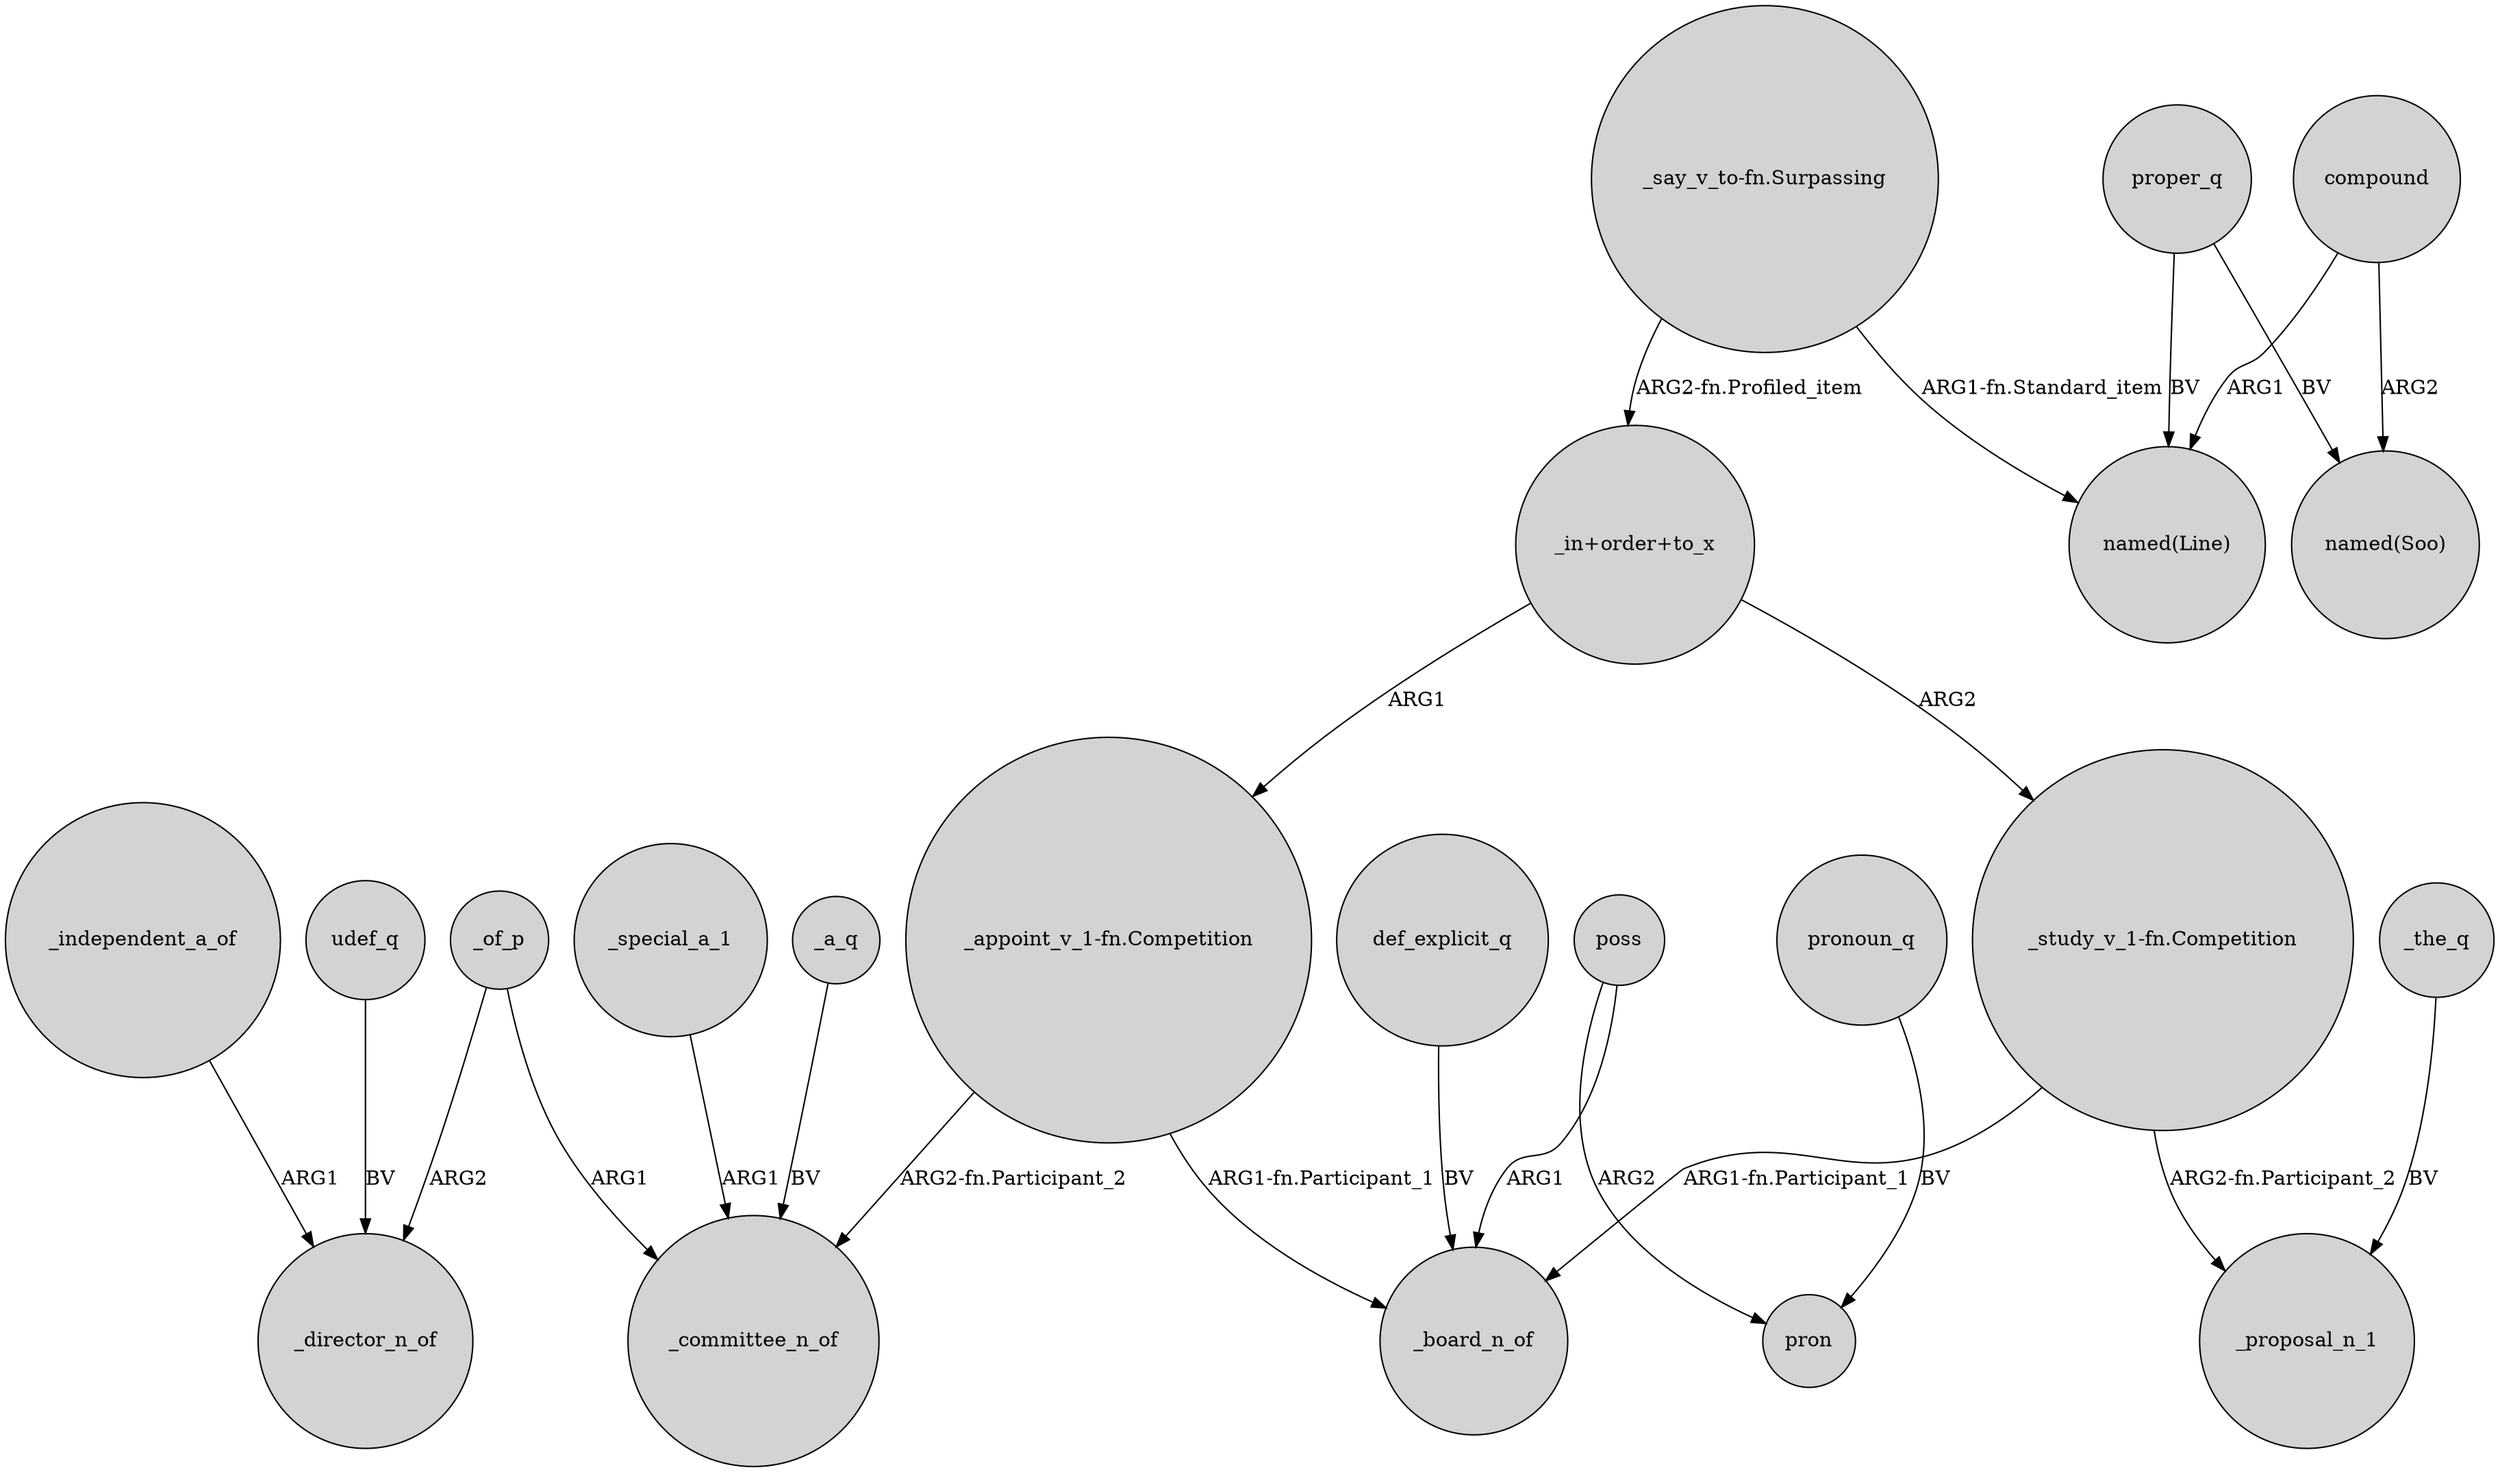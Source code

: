 digraph {
	node [shape=circle style=filled]
	udef_q -> _director_n_of [label=BV]
	compound -> "named(Line)" [label=ARG1]
	def_explicit_q -> _board_n_of [label=BV]
	_of_p -> _director_n_of [label=ARG2]
	_independent_a_of -> _director_n_of [label=ARG1]
	_the_q -> _proposal_n_1 [label=BV]
	"_say_v_to-fn.Surpassing" -> "named(Line)" [label="ARG1-fn.Standard_item"]
	_of_p -> _committee_n_of [label=ARG1]
	pronoun_q -> pron [label=BV]
	_special_a_1 -> _committee_n_of [label=ARG1]
	poss -> pron [label=ARG2]
	"_study_v_1-fn.Competition" -> _board_n_of [label="ARG1-fn.Participant_1"]
	_a_q -> _committee_n_of [label=BV]
	proper_q -> "named(Line)" [label=BV]
	"_in+order+to_x" -> "_appoint_v_1-fn.Competition" [label=ARG1]
	poss -> _board_n_of [label=ARG1]
	compound -> "named(Soo)" [label=ARG2]
	"_appoint_v_1-fn.Competition" -> _committee_n_of [label="ARG2-fn.Participant_2"]
	proper_q -> "named(Soo)" [label=BV]
	"_in+order+to_x" -> "_study_v_1-fn.Competition" [label=ARG2]
	"_appoint_v_1-fn.Competition" -> _board_n_of [label="ARG1-fn.Participant_1"]
	"_say_v_to-fn.Surpassing" -> "_in+order+to_x" [label="ARG2-fn.Profiled_item"]
	"_study_v_1-fn.Competition" -> _proposal_n_1 [label="ARG2-fn.Participant_2"]
}
